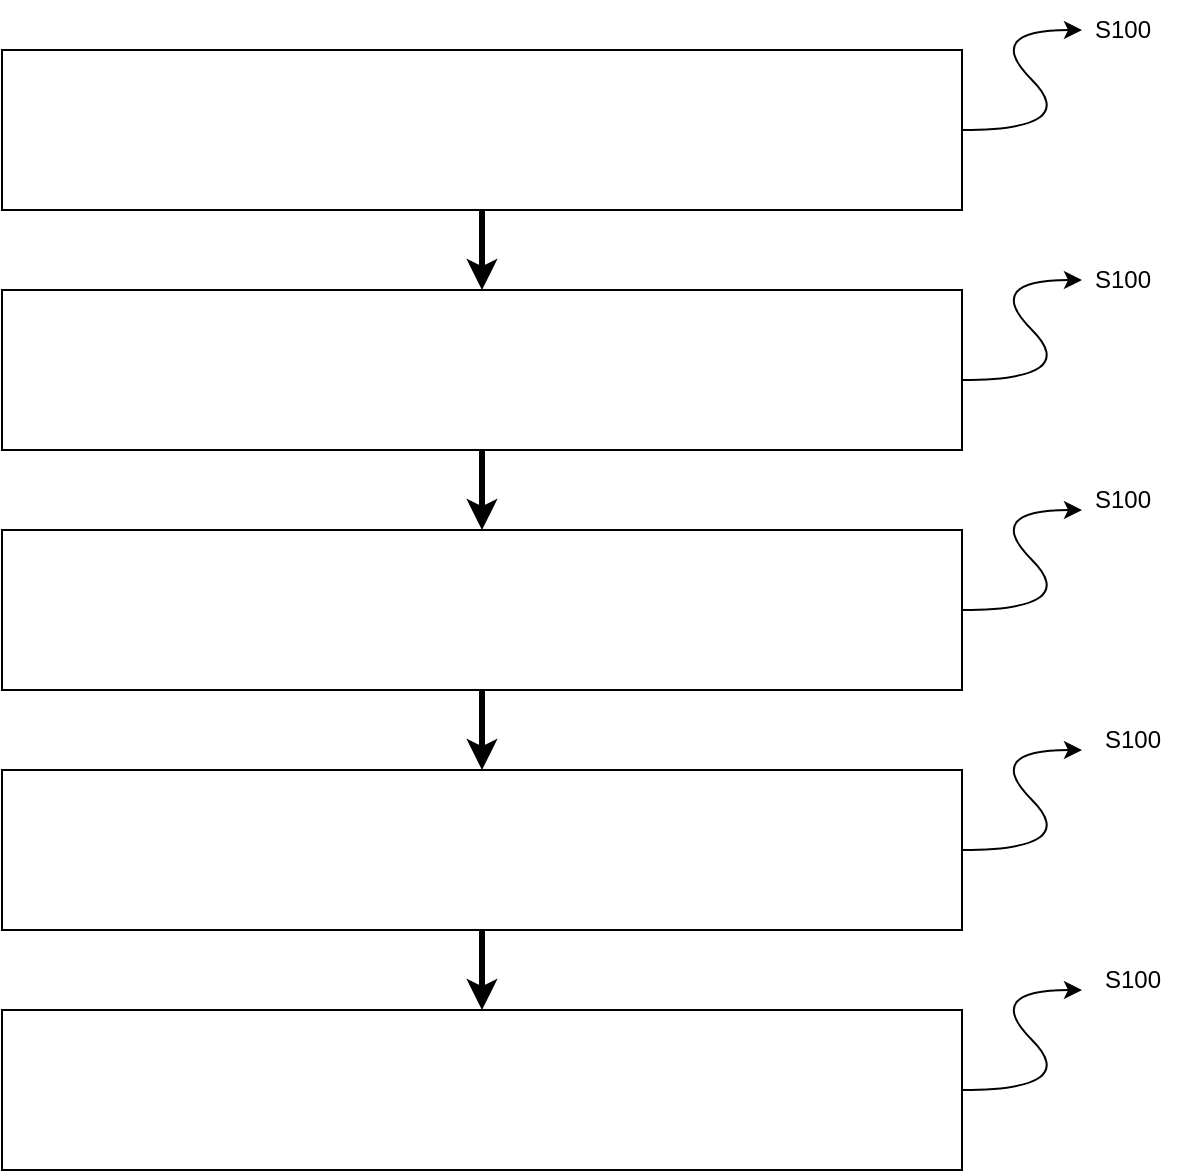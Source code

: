 <mxfile version="20.8.20" type="github">
  <diagram name="第 1 页" id="GeeEb77dweloTAw-bRXM">
    <mxGraphModel dx="1434" dy="708" grid="1" gridSize="10" guides="1" tooltips="1" connect="1" arrows="1" fold="1" page="1" pageScale="1" pageWidth="827" pageHeight="1169" math="0" shadow="0">
      <root>
        <mxCell id="0" />
        <mxCell id="1" parent="0" />
        <mxCell id="noXm-ATCnPWvdTikBei7-1" value="" style="rounded=0;whiteSpace=wrap;html=1;" vertex="1" parent="1">
          <mxGeometry x="80" y="40" width="480" height="80" as="geometry" />
        </mxCell>
        <mxCell id="noXm-ATCnPWvdTikBei7-11" value="" style="edgeStyle=orthogonalEdgeStyle;rounded=0;orthogonalLoop=1;jettySize=auto;html=1;strokeWidth=3;" edge="1" parent="1" source="noXm-ATCnPWvdTikBei7-5" target="noXm-ATCnPWvdTikBei7-6">
          <mxGeometry relative="1" as="geometry" />
        </mxCell>
        <mxCell id="noXm-ATCnPWvdTikBei7-5" value="" style="rounded=0;whiteSpace=wrap;html=1;" vertex="1" parent="1">
          <mxGeometry x="80" y="160" width="480" height="80" as="geometry" />
        </mxCell>
        <mxCell id="noXm-ATCnPWvdTikBei7-12" value="" style="edgeStyle=orthogonalEdgeStyle;rounded=0;orthogonalLoop=1;jettySize=auto;html=1;strokeWidth=3;" edge="1" parent="1" source="noXm-ATCnPWvdTikBei7-6" target="noXm-ATCnPWvdTikBei7-7">
          <mxGeometry relative="1" as="geometry" />
        </mxCell>
        <mxCell id="noXm-ATCnPWvdTikBei7-6" value="" style="rounded=0;whiteSpace=wrap;html=1;fontStyle=1" vertex="1" parent="1">
          <mxGeometry x="80" y="280" width="480" height="80" as="geometry" />
        </mxCell>
        <mxCell id="noXm-ATCnPWvdTikBei7-13" value="" style="edgeStyle=orthogonalEdgeStyle;rounded=0;orthogonalLoop=1;jettySize=auto;html=1;strokeWidth=3;" edge="1" parent="1" source="noXm-ATCnPWvdTikBei7-7" target="noXm-ATCnPWvdTikBei7-8">
          <mxGeometry relative="1" as="geometry" />
        </mxCell>
        <mxCell id="noXm-ATCnPWvdTikBei7-7" value="" style="rounded=0;whiteSpace=wrap;html=1;" vertex="1" parent="1">
          <mxGeometry x="80" y="400" width="480" height="80" as="geometry" />
        </mxCell>
        <mxCell id="noXm-ATCnPWvdTikBei7-8" value="" style="rounded=0;whiteSpace=wrap;html=1;" vertex="1" parent="1">
          <mxGeometry x="80" y="520" width="480" height="80" as="geometry" />
        </mxCell>
        <mxCell id="noXm-ATCnPWvdTikBei7-10" value="" style="endArrow=classic;html=1;rounded=0;exitX=0.5;exitY=1;exitDx=0;exitDy=0;strokeWidth=3;" edge="1" parent="1" source="noXm-ATCnPWvdTikBei7-1" target="noXm-ATCnPWvdTikBei7-5">
          <mxGeometry width="50" height="50" relative="1" as="geometry">
            <mxPoint x="270" y="390" as="sourcePoint" />
            <mxPoint x="320" y="340" as="targetPoint" />
          </mxGeometry>
        </mxCell>
        <mxCell id="noXm-ATCnPWvdTikBei7-15" value="" style="curved=1;endArrow=classic;html=1;rounded=0;strokeWidth=1;exitX=1;exitY=0.5;exitDx=0;exitDy=0;" edge="1" parent="1" source="noXm-ATCnPWvdTikBei7-1">
          <mxGeometry width="50" height="50" relative="1" as="geometry">
            <mxPoint x="570" y="80" as="sourcePoint" />
            <mxPoint x="620" y="30" as="targetPoint" />
            <Array as="points">
              <mxPoint x="620" y="80" />
              <mxPoint x="570" y="30" />
            </Array>
          </mxGeometry>
        </mxCell>
        <mxCell id="noXm-ATCnPWvdTikBei7-16" value="S100" style="text;html=1;align=center;verticalAlign=middle;resizable=0;points=[];autosize=1;strokeColor=none;fillColor=none;" vertex="1" parent="1">
          <mxGeometry x="615" y="15" width="50" height="30" as="geometry" />
        </mxCell>
        <mxCell id="noXm-ATCnPWvdTikBei7-17" value="" style="curved=1;endArrow=classic;html=1;rounded=0;strokeWidth=1;exitX=1;exitY=0.5;exitDx=0;exitDy=0;" edge="1" parent="1">
          <mxGeometry width="50" height="50" relative="1" as="geometry">
            <mxPoint x="560" y="205" as="sourcePoint" />
            <mxPoint x="620" y="155" as="targetPoint" />
            <Array as="points">
              <mxPoint x="620" y="205" />
              <mxPoint x="570" y="155" />
            </Array>
          </mxGeometry>
        </mxCell>
        <mxCell id="noXm-ATCnPWvdTikBei7-18" value="S100" style="text;html=1;align=center;verticalAlign=middle;resizable=0;points=[];autosize=1;strokeColor=none;fillColor=none;" vertex="1" parent="1">
          <mxGeometry x="615" y="140" width="50" height="30" as="geometry" />
        </mxCell>
        <mxCell id="noXm-ATCnPWvdTikBei7-22" value="" style="curved=1;endArrow=classic;html=1;rounded=0;strokeWidth=1;exitX=1;exitY=0.5;exitDx=0;exitDy=0;" edge="1" parent="1">
          <mxGeometry width="50" height="50" relative="1" as="geometry">
            <mxPoint x="560" y="320" as="sourcePoint" />
            <mxPoint x="620" y="270" as="targetPoint" />
            <Array as="points">
              <mxPoint x="620" y="320" />
              <mxPoint x="570" y="270" />
            </Array>
          </mxGeometry>
        </mxCell>
        <mxCell id="noXm-ATCnPWvdTikBei7-23" value="" style="curved=1;endArrow=classic;html=1;rounded=0;strokeWidth=1;exitX=1;exitY=0.5;exitDx=0;exitDy=0;" edge="1" parent="1">
          <mxGeometry width="50" height="50" relative="1" as="geometry">
            <mxPoint x="560" y="440" as="sourcePoint" />
            <mxPoint x="620" y="390" as="targetPoint" />
            <Array as="points">
              <mxPoint x="620" y="440" />
              <mxPoint x="570" y="390" />
            </Array>
          </mxGeometry>
        </mxCell>
        <mxCell id="noXm-ATCnPWvdTikBei7-24" value="" style="curved=1;endArrow=classic;html=1;rounded=0;strokeWidth=1;exitX=1;exitY=0.5;exitDx=0;exitDy=0;" edge="1" parent="1">
          <mxGeometry width="50" height="50" relative="1" as="geometry">
            <mxPoint x="560" y="560" as="sourcePoint" />
            <mxPoint x="620" y="510" as="targetPoint" />
            <Array as="points">
              <mxPoint x="620" y="560" />
              <mxPoint x="570" y="510" />
            </Array>
          </mxGeometry>
        </mxCell>
        <mxCell id="noXm-ATCnPWvdTikBei7-25" value="S100" style="text;html=1;align=center;verticalAlign=middle;resizable=0;points=[];autosize=1;strokeColor=none;fillColor=none;" vertex="1" parent="1">
          <mxGeometry x="615" y="250" width="50" height="30" as="geometry" />
        </mxCell>
        <mxCell id="noXm-ATCnPWvdTikBei7-26" value="S100" style="text;html=1;align=center;verticalAlign=middle;resizable=0;points=[];autosize=1;strokeColor=none;fillColor=none;" vertex="1" parent="1">
          <mxGeometry x="620" y="370" width="50" height="30" as="geometry" />
        </mxCell>
        <mxCell id="noXm-ATCnPWvdTikBei7-27" value="S100" style="text;html=1;align=center;verticalAlign=middle;resizable=0;points=[];autosize=1;strokeColor=none;fillColor=none;" vertex="1" parent="1">
          <mxGeometry x="620" y="490" width="50" height="30" as="geometry" />
        </mxCell>
      </root>
    </mxGraphModel>
  </diagram>
</mxfile>
